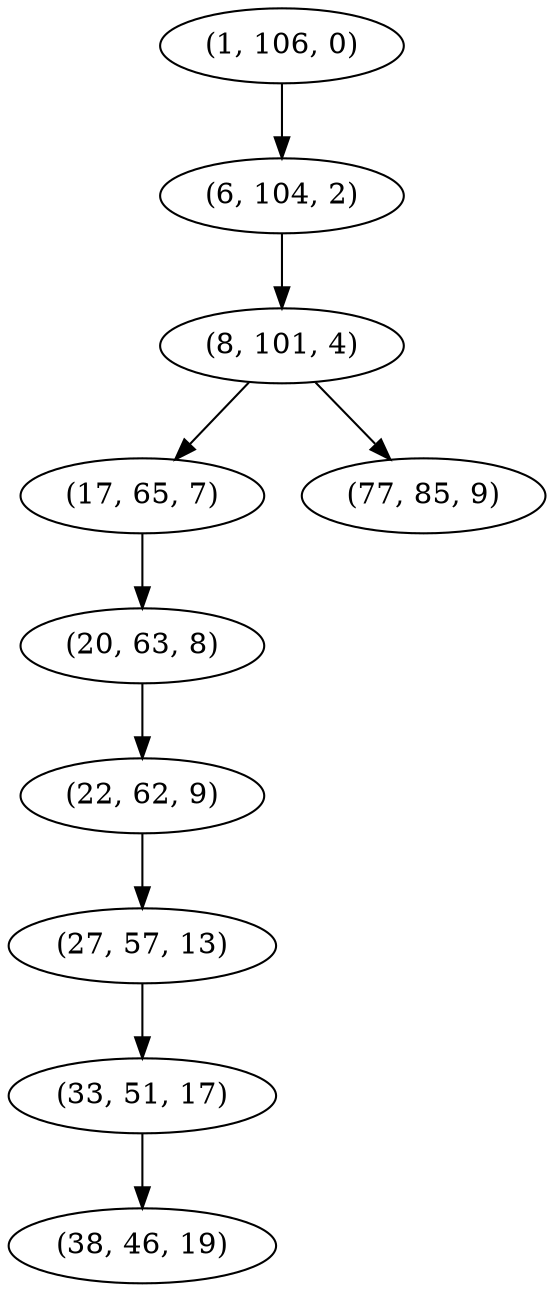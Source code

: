 digraph tree {
    "(1, 106, 0)";
    "(6, 104, 2)";
    "(8, 101, 4)";
    "(17, 65, 7)";
    "(20, 63, 8)";
    "(22, 62, 9)";
    "(27, 57, 13)";
    "(33, 51, 17)";
    "(38, 46, 19)";
    "(77, 85, 9)";
    "(1, 106, 0)" -> "(6, 104, 2)";
    "(6, 104, 2)" -> "(8, 101, 4)";
    "(8, 101, 4)" -> "(17, 65, 7)";
    "(8, 101, 4)" -> "(77, 85, 9)";
    "(17, 65, 7)" -> "(20, 63, 8)";
    "(20, 63, 8)" -> "(22, 62, 9)";
    "(22, 62, 9)" -> "(27, 57, 13)";
    "(27, 57, 13)" -> "(33, 51, 17)";
    "(33, 51, 17)" -> "(38, 46, 19)";
}
